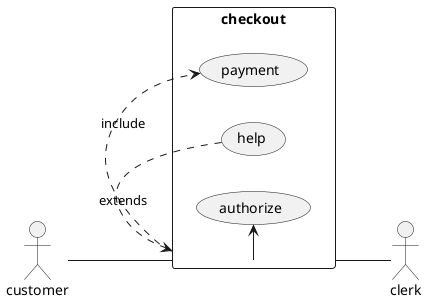 @startuml
left to right direction
skinparam packageStyle rect
actor customer
actor clerk
rectangle checkout {
  customer -- (checkout)
  (checkout) .> (payment) : include
  (help) .> (checkout) : extends
  (checkout) -> (authorize)
  (checkout) -- clerk
}
@enduml